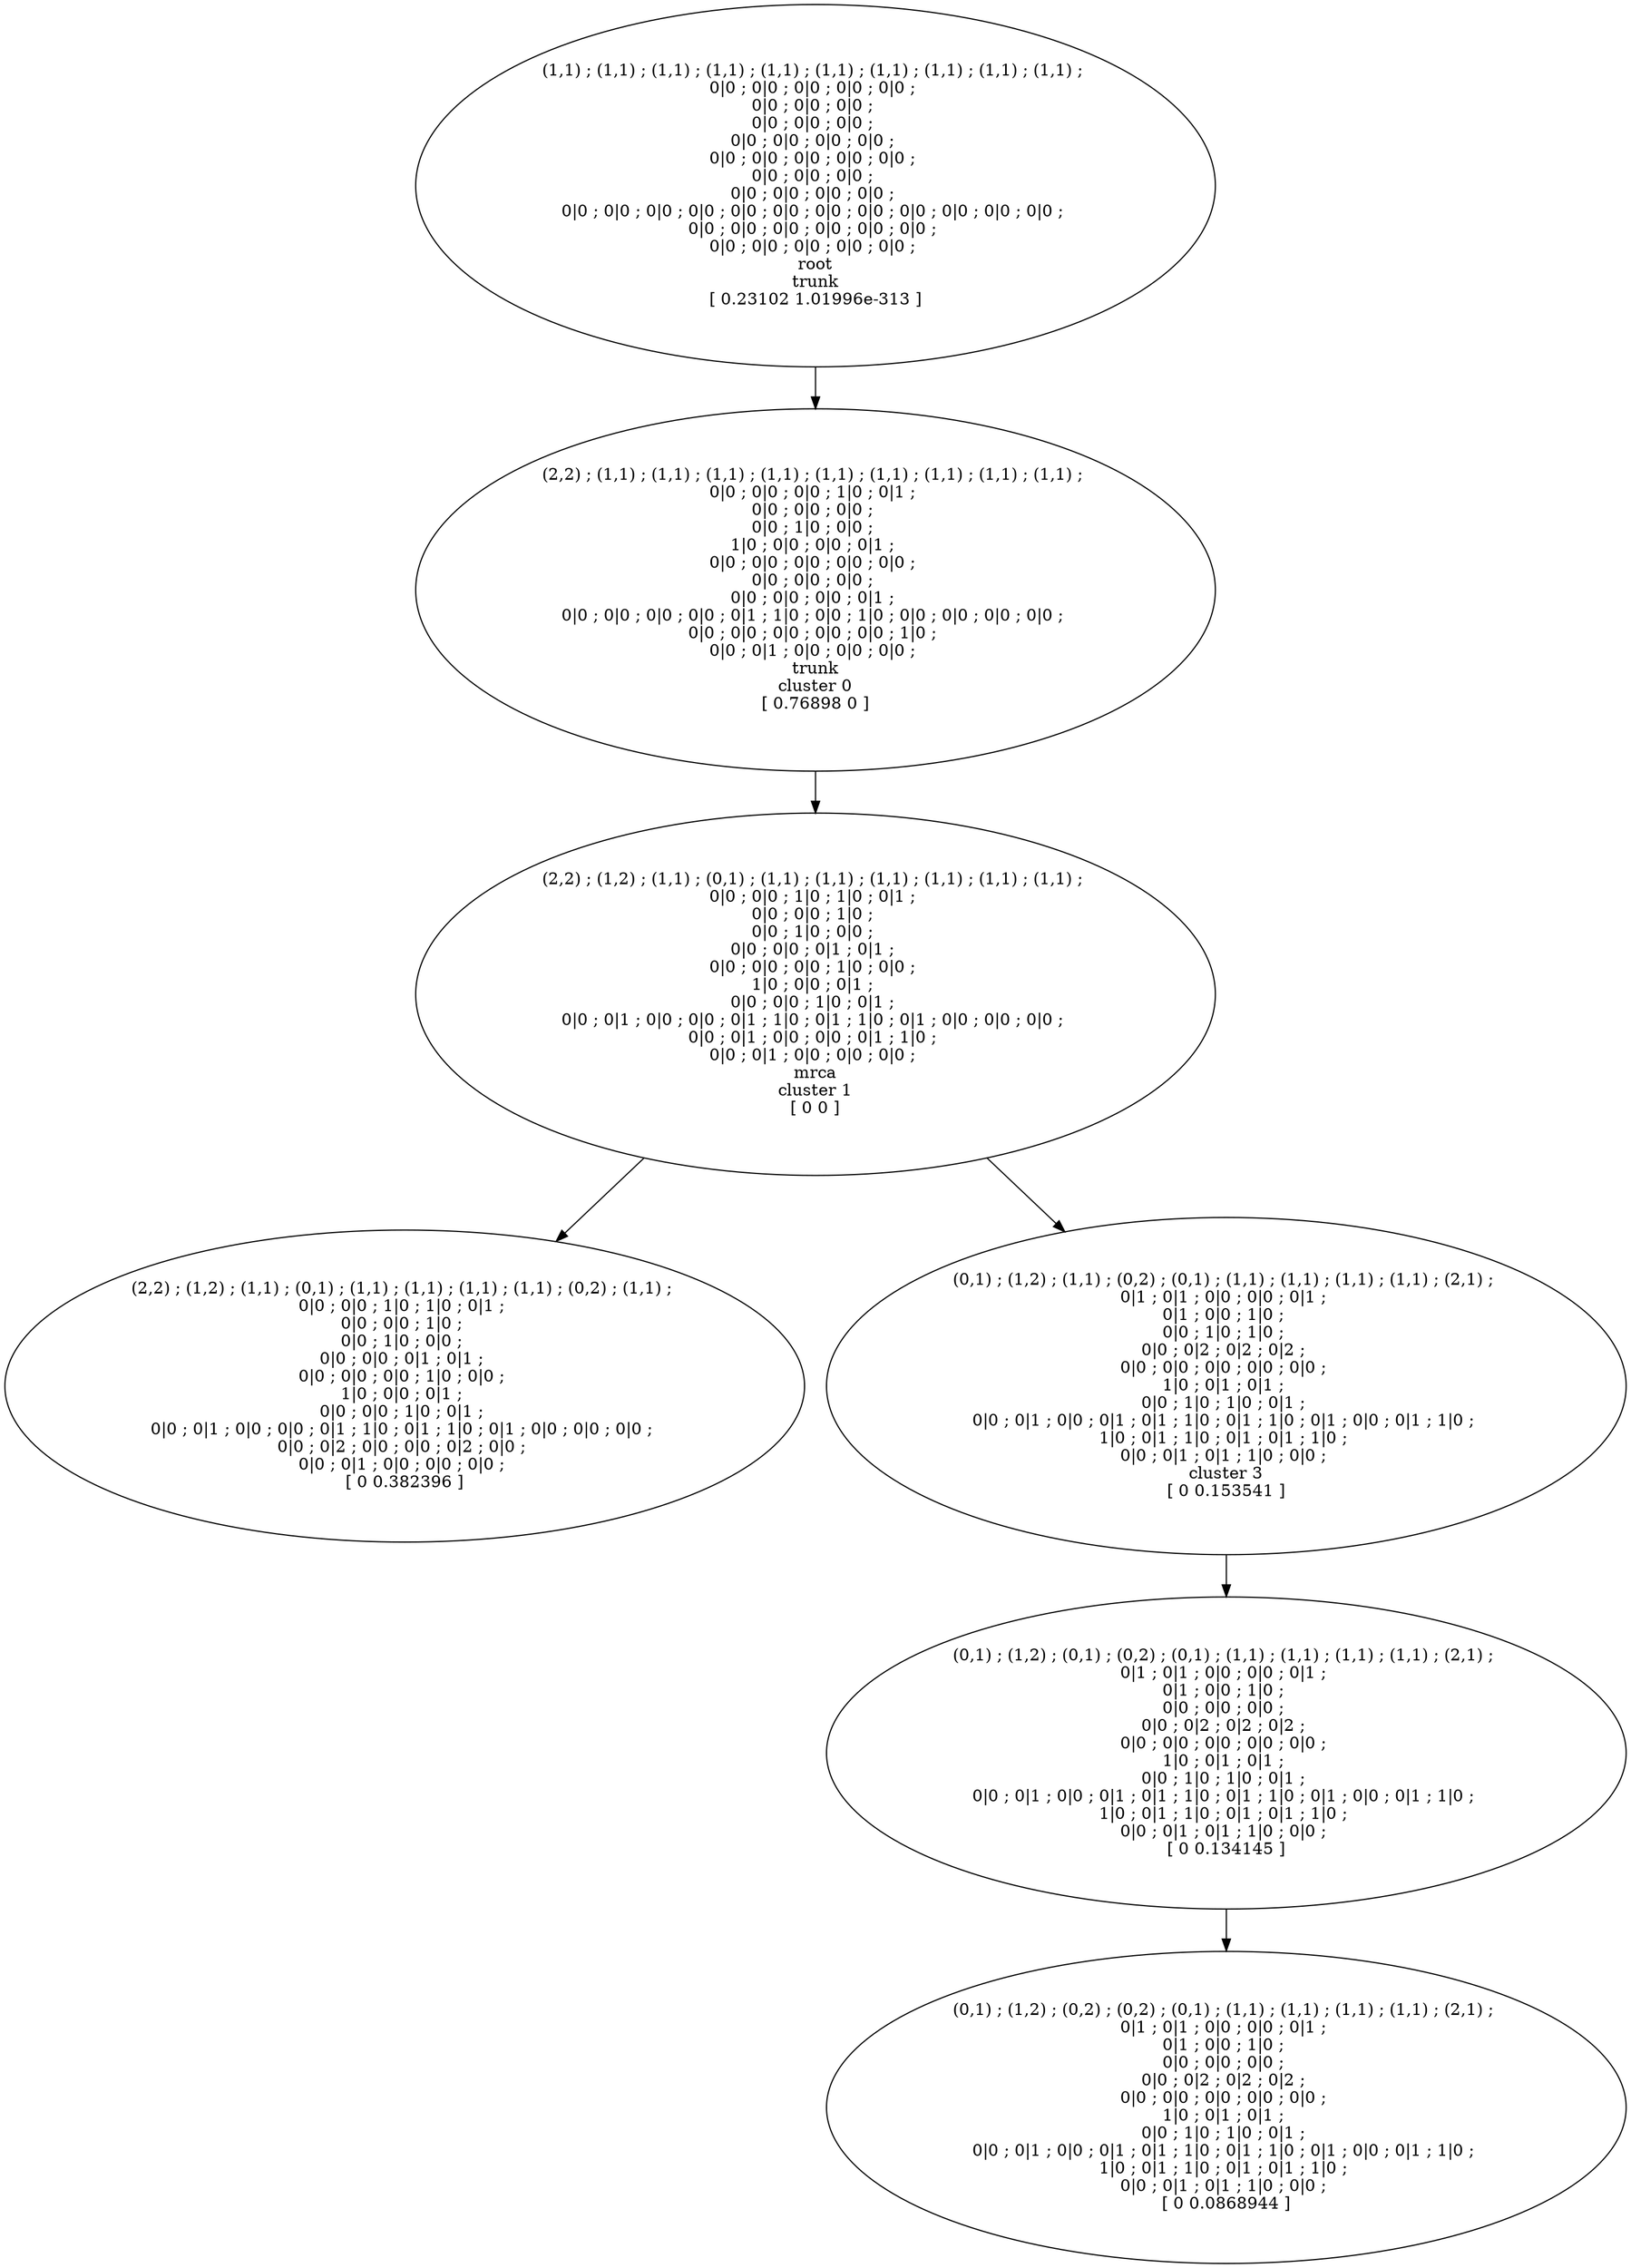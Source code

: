 digraph T {
	14 [label="(2,2) ; (1,2) ; (1,1) ; (0,1) ; (1,1) ; (1,1) ; (1,1) ; (1,1) ; (1,1) ; (1,1) ; \n0|0 ; 0|0 ; 1|0 ; 1|0 ; 0|1 ; \n0|0 ; 0|0 ; 1|0 ; \n0|0 ; 1|0 ; 0|0 ; \n0|0 ; 0|0 ; 0|1 ; 0|1 ; \n0|0 ; 0|0 ; 0|0 ; 1|0 ; 0|0 ; \n1|0 ; 0|0 ; 0|1 ; \n0|0 ; 0|0 ; 1|0 ; 0|1 ; \n0|0 ; 0|1 ; 0|0 ; 0|0 ; 0|1 ; 1|0 ; 0|1 ; 1|0 ; 0|1 ; 0|0 ; 0|0 ; 0|0 ; \n0|0 ; 0|1 ; 0|0 ; 0|0 ; 0|1 ; 1|0 ; \n0|0 ; 0|1 ; 0|0 ; 0|0 ; 0|0 ; \nmrca\ncluster 1\n[ 0 0 ]"]
	12 [label="(2,2) ; (1,2) ; (1,1) ; (0,1) ; (1,1) ; (1,1) ; (1,1) ; (1,1) ; (0,2) ; (1,1) ; \n0|0 ; 0|0 ; 1|0 ; 1|0 ; 0|1 ; \n0|0 ; 0|0 ; 1|0 ; \n0|0 ; 1|0 ; 0|0 ; \n0|0 ; 0|0 ; 0|1 ; 0|1 ; \n0|0 ; 0|0 ; 0|0 ; 1|0 ; 0|0 ; \n1|0 ; 0|0 ; 0|1 ; \n0|0 ; 0|0 ; 1|0 ; 0|1 ; \n0|0 ; 0|1 ; 0|0 ; 0|0 ; 0|1 ; 1|0 ; 0|1 ; 1|0 ; 0|1 ; 0|0 ; 0|0 ; 0|0 ; \n0|0 ; 0|2 ; 0|0 ; 0|0 ; 0|2 ; 0|0 ; \n0|0 ; 0|1 ; 0|0 ; 0|0 ; 0|0 ; \n[ 0 0.382396 ]"]
	10 [label="(2,2) ; (1,1) ; (1,1) ; (1,1) ; (1,1) ; (1,1) ; (1,1) ; (1,1) ; (1,1) ; (1,1) ; \n0|0 ; 0|0 ; 0|0 ; 1|0 ; 0|1 ; \n0|0 ; 0|0 ; 0|0 ; \n0|0 ; 1|0 ; 0|0 ; \n1|0 ; 0|0 ; 0|0 ; 0|1 ; \n0|0 ; 0|0 ; 0|0 ; 0|0 ; 0|0 ; \n0|0 ; 0|0 ; 0|0 ; \n0|0 ; 0|0 ; 0|0 ; 0|1 ; \n0|0 ; 0|0 ; 0|0 ; 0|0 ; 0|1 ; 1|0 ; 0|0 ; 1|0 ; 0|0 ; 0|0 ; 0|0 ; 0|0 ; \n0|0 ; 0|0 ; 0|0 ; 0|0 ; 0|0 ; 1|0 ; \n0|0 ; 0|1 ; 0|0 ; 0|0 ; 0|0 ; \ntrunk\ncluster 0\n[ 0.76898 0 ]"]
	5 [label="(1,1) ; (1,1) ; (1,1) ; (1,1) ; (1,1) ; (1,1) ; (1,1) ; (1,1) ; (1,1) ; (1,1) ; \n0|0 ; 0|0 ; 0|0 ; 0|0 ; 0|0 ; \n0|0 ; 0|0 ; 0|0 ; \n0|0 ; 0|0 ; 0|0 ; \n0|0 ; 0|0 ; 0|0 ; 0|0 ; \n0|0 ; 0|0 ; 0|0 ; 0|0 ; 0|0 ; \n0|0 ; 0|0 ; 0|0 ; \n0|0 ; 0|0 ; 0|0 ; 0|0 ; \n0|0 ; 0|0 ; 0|0 ; 0|0 ; 0|0 ; 0|0 ; 0|0 ; 0|0 ; 0|0 ; 0|0 ; 0|0 ; 0|0 ; \n0|0 ; 0|0 ; 0|0 ; 0|0 ; 0|0 ; 0|0 ; \n0|0 ; 0|0 ; 0|0 ; 0|0 ; 0|0 ; \nroot\ntrunk\n[ 0.23102 1.01996e-313 ]"]
	4 [label="(0,1) ; (1,2) ; (1,1) ; (0,2) ; (0,1) ; (1,1) ; (1,1) ; (1,1) ; (1,1) ; (2,1) ; \n0|1 ; 0|1 ; 0|0 ; 0|0 ; 0|1 ; \n0|1 ; 0|0 ; 1|0 ; \n0|0 ; 1|0 ; 1|0 ; \n0|0 ; 0|2 ; 0|2 ; 0|2 ; \n0|0 ; 0|0 ; 0|0 ; 0|0 ; 0|0 ; \n1|0 ; 0|1 ; 0|1 ; \n0|0 ; 1|0 ; 1|0 ; 0|1 ; \n0|0 ; 0|1 ; 0|0 ; 0|1 ; 0|1 ; 1|0 ; 0|1 ; 1|0 ; 0|1 ; 0|0 ; 0|1 ; 1|0 ; \n1|0 ; 0|1 ; 1|0 ; 0|1 ; 0|1 ; 1|0 ; \n0|0 ; 0|1 ; 0|1 ; 1|0 ; 0|0 ; \ncluster 3\n[ 0 0.153541 ]"]
	1 [label="(0,1) ; (1,2) ; (0,2) ; (0,2) ; (0,1) ; (1,1) ; (1,1) ; (1,1) ; (1,1) ; (2,1) ; \n0|1 ; 0|1 ; 0|0 ; 0|0 ; 0|1 ; \n0|1 ; 0|0 ; 1|0 ; \n0|0 ; 0|0 ; 0|0 ; \n0|0 ; 0|2 ; 0|2 ; 0|2 ; \n0|0 ; 0|0 ; 0|0 ; 0|0 ; 0|0 ; \n1|0 ; 0|1 ; 0|1 ; \n0|0 ; 1|0 ; 1|0 ; 0|1 ; \n0|0 ; 0|1 ; 0|0 ; 0|1 ; 0|1 ; 1|0 ; 0|1 ; 1|0 ; 0|1 ; 0|0 ; 0|1 ; 1|0 ; \n1|0 ; 0|1 ; 1|0 ; 0|1 ; 0|1 ; 1|0 ; \n0|0 ; 0|1 ; 0|1 ; 1|0 ; 0|0 ; \n[ 0 0.0868944 ]"]
	0 [label="(0,1) ; (1,2) ; (0,1) ; (0,2) ; (0,1) ; (1,1) ; (1,1) ; (1,1) ; (1,1) ; (2,1) ; \n0|1 ; 0|1 ; 0|0 ; 0|0 ; 0|1 ; \n0|1 ; 0|0 ; 1|0 ; \n0|0 ; 0|0 ; 0|0 ; \n0|0 ; 0|2 ; 0|2 ; 0|2 ; \n0|0 ; 0|0 ; 0|0 ; 0|0 ; 0|0 ; \n1|0 ; 0|1 ; 0|1 ; \n0|0 ; 1|0 ; 1|0 ; 0|1 ; \n0|0 ; 0|1 ; 0|0 ; 0|1 ; 0|1 ; 1|0 ; 0|1 ; 1|0 ; 0|1 ; 0|0 ; 0|1 ; 1|0 ; \n1|0 ; 0|1 ; 1|0 ; 0|1 ; 0|1 ; 1|0 ; \n0|0 ; 0|1 ; 0|1 ; 1|0 ; 0|0 ; \n[ 0 0.134145 ]"]
14 -> 4
14 -> 12
10 -> 14
5 -> 10
4 -> 0
0 -> 1
}
